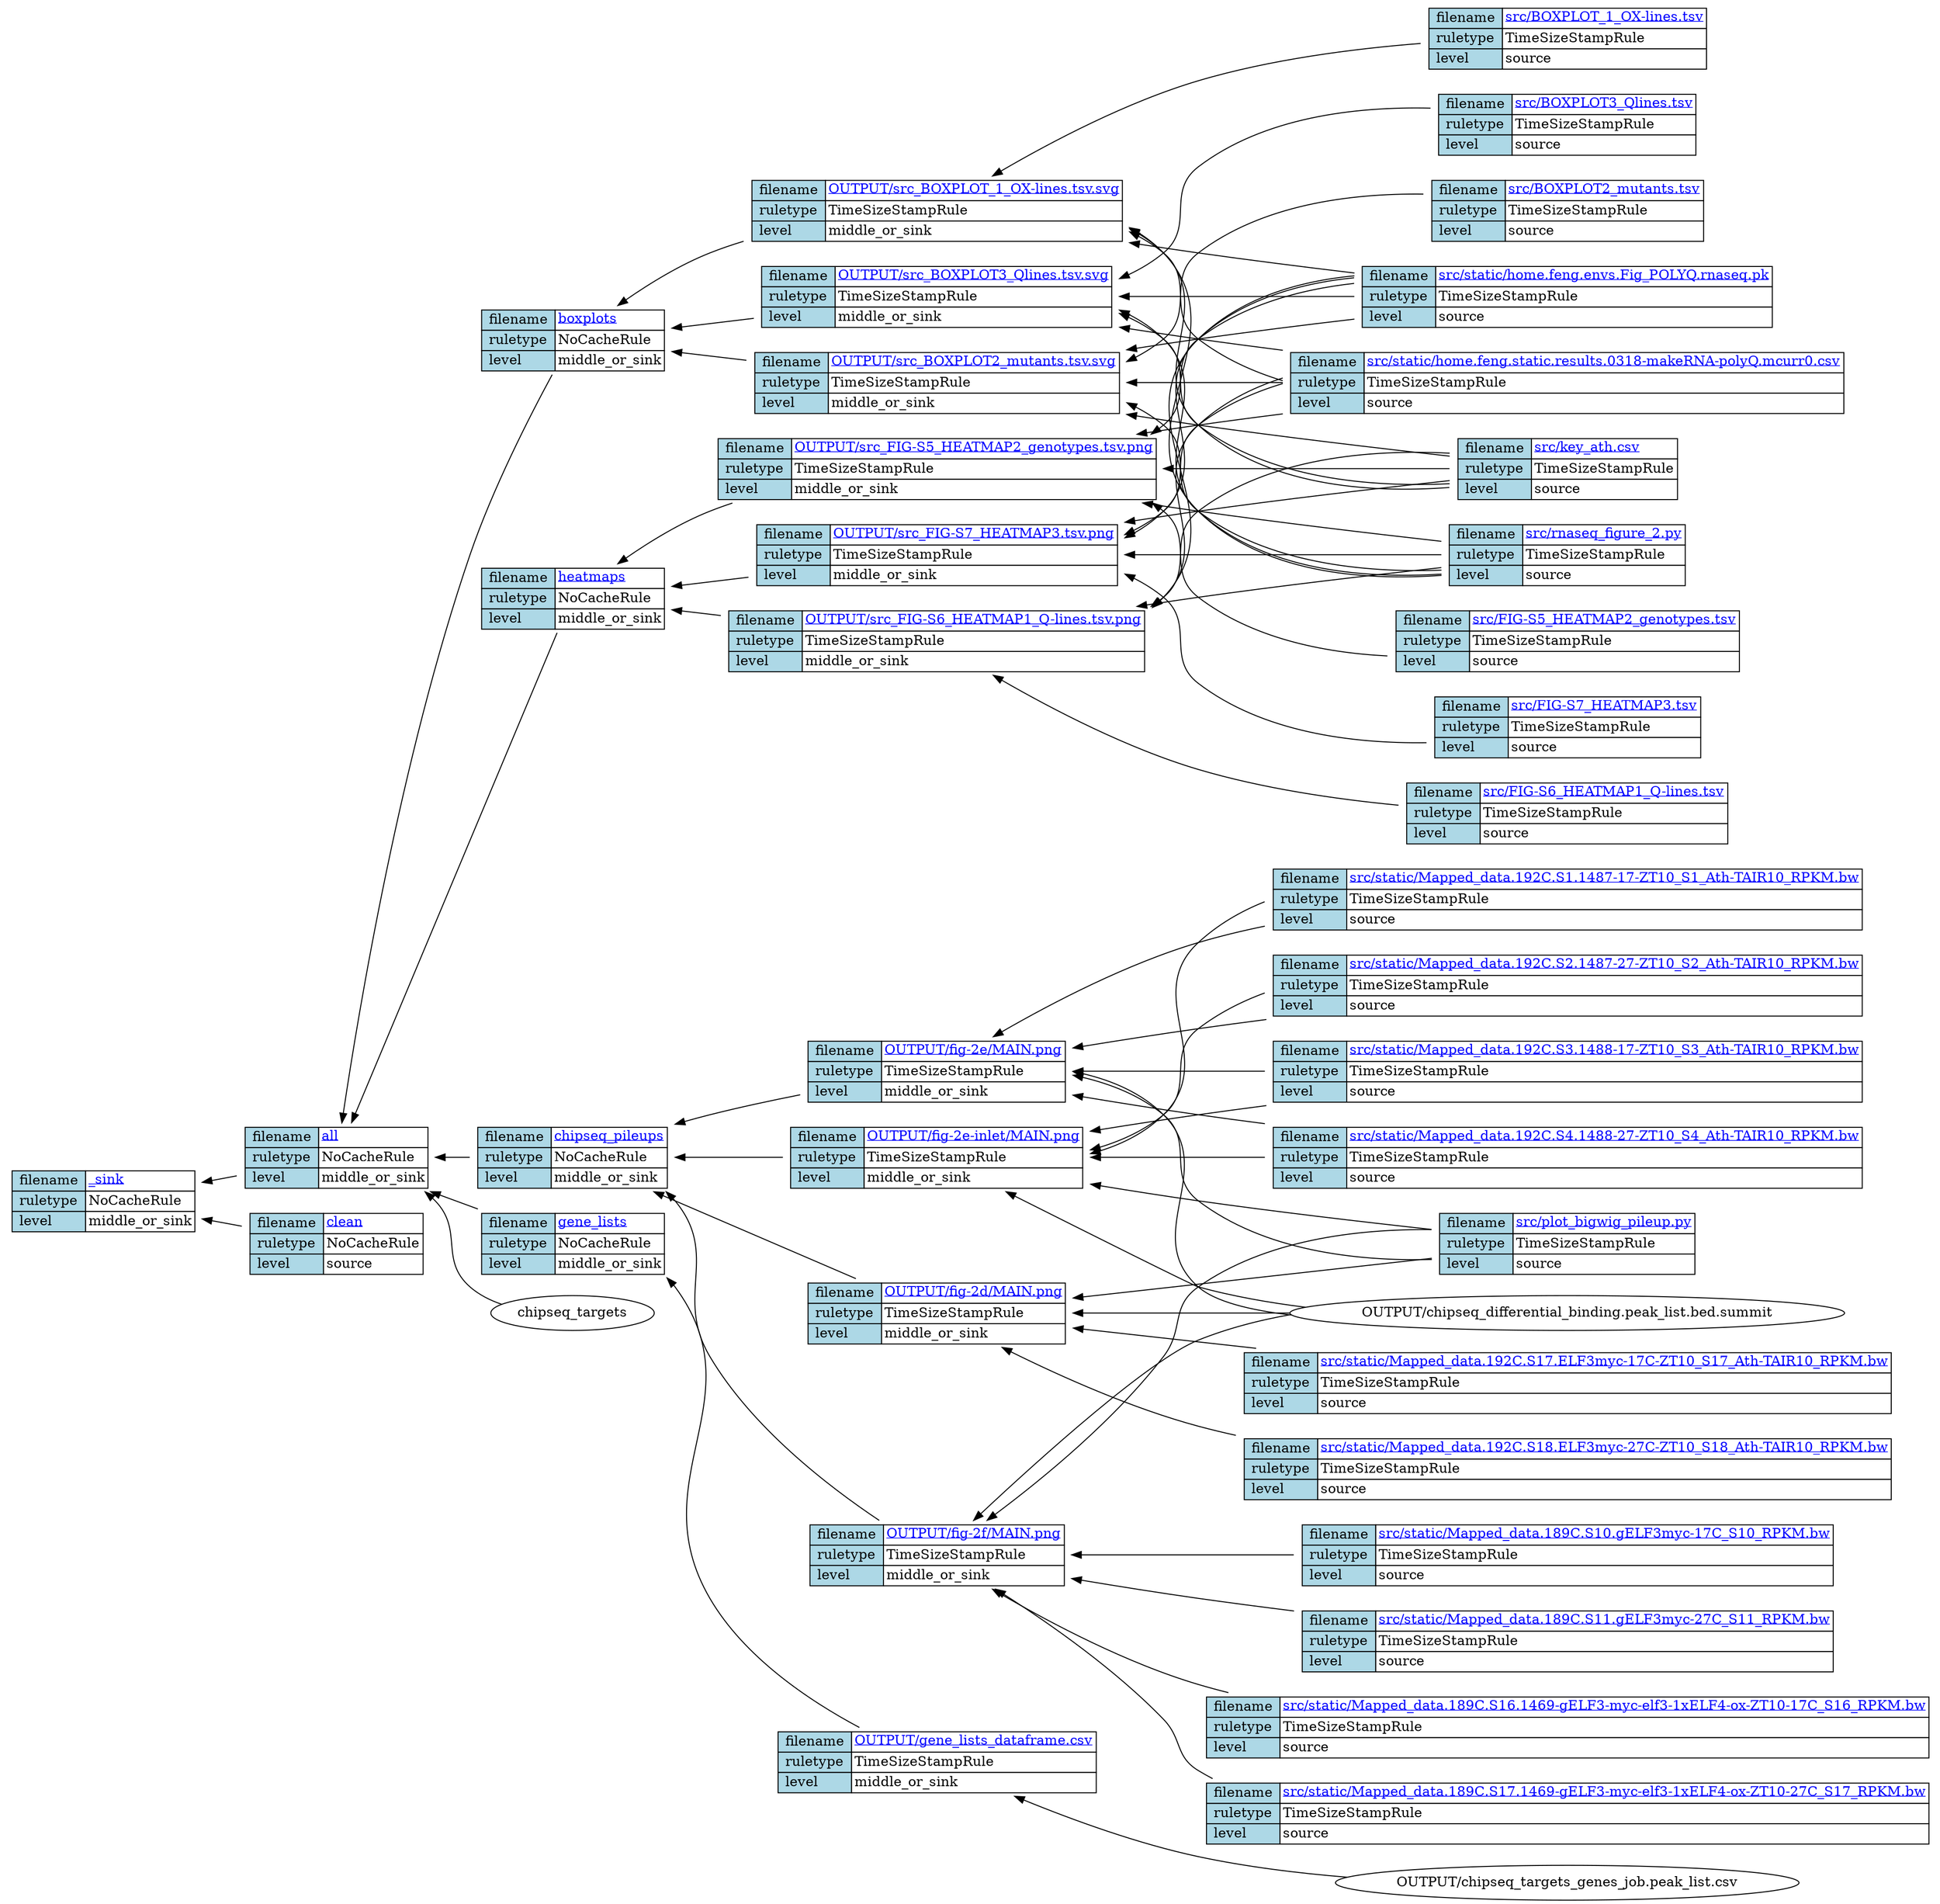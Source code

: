 strict digraph G {
	rankdir=RL
	"src/static/home.feng.envs.Fig_POLYQ.rnaseq.pk" [label=<       
        <TABLE BORDER="0" CELLBORDER="1" CELLSPACING="0">
         
          <TR>
            <TD ALIGN="LEFT" BGCOLOR="lightblue"> filename </TD>
            <TD ALIGN="LEFT" BGCOLOR="white" HREF="src/static/home.feng.envs.Fig_POLYQ.rnaseq.pk"><FONT COLOR="blue"><U>src/static/home.feng.envs.Fig_POLYQ.rnaseq.pk</U></FONT></TD> 
          </TR>


          <TR>
            <TD ALIGN="LEFT" BGCOLOR="lightblue"> ruletype </TD>
            <TD ALIGN="LEFT" BGCOLOR="white">TimeSizeStampRule</TD>
          </TR>


          <TR>
            <TD ALIGN="LEFT" BGCOLOR="lightblue"> level </TD>
            <TD ALIGN="LEFT" BGCOLOR="white">source</TD>
          </TR>


        </TABLE>
    > shape=plaintext]
	"src/static/home.feng.static.results.0318-makeRNA-polyQ.mcurr0.csv" [label=<       
        <TABLE BORDER="0" CELLBORDER="1" CELLSPACING="0">
         
          <TR>
            <TD ALIGN="LEFT" BGCOLOR="lightblue"> filename </TD>
            <TD ALIGN="LEFT" BGCOLOR="white" HREF="src/static/home.feng.static.results.0318-makeRNA-polyQ.mcurr0.csv"><FONT COLOR="blue"><U>src/static/home.feng.static.results.0318-makeRNA-polyQ.mcurr0.csv</U></FONT></TD> 
          </TR>


          <TR>
            <TD ALIGN="LEFT" BGCOLOR="lightblue"> ruletype </TD>
            <TD ALIGN="LEFT" BGCOLOR="white">TimeSizeStampRule</TD>
          </TR>


          <TR>
            <TD ALIGN="LEFT" BGCOLOR="lightblue"> level </TD>
            <TD ALIGN="LEFT" BGCOLOR="white">source</TD>
          </TR>


        </TABLE>
    > shape=plaintext]
	"src/key_ath.csv" [label=<       
        <TABLE BORDER="0" CELLBORDER="1" CELLSPACING="0">
         
          <TR>
            <TD ALIGN="LEFT" BGCOLOR="lightblue"> filename </TD>
            <TD ALIGN="LEFT" BGCOLOR="white" HREF="src/key_ath.csv"><FONT COLOR="blue"><U>src/key_ath.csv</U></FONT></TD> 
          </TR>


          <TR>
            <TD ALIGN="LEFT" BGCOLOR="lightblue"> ruletype </TD>
            <TD ALIGN="LEFT" BGCOLOR="white">TimeSizeStampRule</TD>
          </TR>


          <TR>
            <TD ALIGN="LEFT" BGCOLOR="lightblue"> level </TD>
            <TD ALIGN="LEFT" BGCOLOR="white">source</TD>
          </TR>


        </TABLE>
    > shape=plaintext]
	"src/rnaseq_figure_2.py" [label=<       
        <TABLE BORDER="0" CELLBORDER="1" CELLSPACING="0">
         
          <TR>
            <TD ALIGN="LEFT" BGCOLOR="lightblue"> filename </TD>
            <TD ALIGN="LEFT" BGCOLOR="white" HREF="src/rnaseq_figure_2.py"><FONT COLOR="blue"><U>src/rnaseq_figure_2.py</U></FONT></TD> 
          </TR>


          <TR>
            <TD ALIGN="LEFT" BGCOLOR="lightblue"> ruletype </TD>
            <TD ALIGN="LEFT" BGCOLOR="white">TimeSizeStampRule</TD>
          </TR>


          <TR>
            <TD ALIGN="LEFT" BGCOLOR="lightblue"> level </TD>
            <TD ALIGN="LEFT" BGCOLOR="white">source</TD>
          </TR>


        </TABLE>
    > shape=plaintext]
	"src/BOXPLOT_1_OX-lines.tsv" [label=<       
        <TABLE BORDER="0" CELLBORDER="1" CELLSPACING="0">
         
          <TR>
            <TD ALIGN="LEFT" BGCOLOR="lightblue"> filename </TD>
            <TD ALIGN="LEFT" BGCOLOR="white" HREF="src/BOXPLOT_1_OX-lines.tsv"><FONT COLOR="blue"><U>src/BOXPLOT_1_OX-lines.tsv</U></FONT></TD> 
          </TR>


          <TR>
            <TD ALIGN="LEFT" BGCOLOR="lightblue"> ruletype </TD>
            <TD ALIGN="LEFT" BGCOLOR="white">TimeSizeStampRule</TD>
          </TR>


          <TR>
            <TD ALIGN="LEFT" BGCOLOR="lightblue"> level </TD>
            <TD ALIGN="LEFT" BGCOLOR="white">source</TD>
          </TR>


        </TABLE>
    > shape=plaintext]
	"OUTPUT/src_BOXPLOT_1_OX-lines.tsv.svg" [label=<       
        <TABLE BORDER="0" CELLBORDER="1" CELLSPACING="0">
         
          <TR>
            <TD ALIGN="LEFT" BGCOLOR="lightblue"> filename </TD>
            <TD ALIGN="LEFT" BGCOLOR="white" HREF="OUTPUT/src_BOXPLOT_1_OX-lines.tsv.svg"><FONT COLOR="blue"><U>OUTPUT/src_BOXPLOT_1_OX-lines.tsv.svg</U></FONT></TD> 
          </TR>


          <TR>
            <TD ALIGN="LEFT" BGCOLOR="lightblue"> ruletype </TD>
            <TD ALIGN="LEFT" BGCOLOR="white">TimeSizeStampRule</TD>
          </TR>


          <TR>
            <TD ALIGN="LEFT" BGCOLOR="lightblue"> level </TD>
            <TD ALIGN="LEFT" BGCOLOR="white">middle_or_sink</TD>
          </TR>


        </TABLE>
    > shape=plaintext]
	"src/BOXPLOT_1_OX-lines.tsv" -> "OUTPUT/src_BOXPLOT_1_OX-lines.tsv.svg"
	"src/rnaseq_figure_2.py" -> "OUTPUT/src_BOXPLOT_1_OX-lines.tsv.svg"
	"src/static/home.feng.envs.Fig_POLYQ.rnaseq.pk" -> "OUTPUT/src_BOXPLOT_1_OX-lines.tsv.svg"
	"src/static/home.feng.static.results.0318-makeRNA-polyQ.mcurr0.csv" -> "OUTPUT/src_BOXPLOT_1_OX-lines.tsv.svg"
	"src/key_ath.csv" -> "OUTPUT/src_BOXPLOT_1_OX-lines.tsv.svg"
	"src/BOXPLOT2_mutants.tsv" [label=<       
        <TABLE BORDER="0" CELLBORDER="1" CELLSPACING="0">
         
          <TR>
            <TD ALIGN="LEFT" BGCOLOR="lightblue"> filename </TD>
            <TD ALIGN="LEFT" BGCOLOR="white" HREF="src/BOXPLOT2_mutants.tsv"><FONT COLOR="blue"><U>src/BOXPLOT2_mutants.tsv</U></FONT></TD> 
          </TR>


          <TR>
            <TD ALIGN="LEFT" BGCOLOR="lightblue"> ruletype </TD>
            <TD ALIGN="LEFT" BGCOLOR="white">TimeSizeStampRule</TD>
          </TR>


          <TR>
            <TD ALIGN="LEFT" BGCOLOR="lightblue"> level </TD>
            <TD ALIGN="LEFT" BGCOLOR="white">source</TD>
          </TR>


        </TABLE>
    > shape=plaintext]
	"OUTPUT/src_BOXPLOT2_mutants.tsv.svg" [label=<       
        <TABLE BORDER="0" CELLBORDER="1" CELLSPACING="0">
         
          <TR>
            <TD ALIGN="LEFT" BGCOLOR="lightblue"> filename </TD>
            <TD ALIGN="LEFT" BGCOLOR="white" HREF="OUTPUT/src_BOXPLOT2_mutants.tsv.svg"><FONT COLOR="blue"><U>OUTPUT/src_BOXPLOT2_mutants.tsv.svg</U></FONT></TD> 
          </TR>


          <TR>
            <TD ALIGN="LEFT" BGCOLOR="lightblue"> ruletype </TD>
            <TD ALIGN="LEFT" BGCOLOR="white">TimeSizeStampRule</TD>
          </TR>


          <TR>
            <TD ALIGN="LEFT" BGCOLOR="lightblue"> level </TD>
            <TD ALIGN="LEFT" BGCOLOR="white">middle_or_sink</TD>
          </TR>


        </TABLE>
    > shape=plaintext]
	"src/BOXPLOT2_mutants.tsv" -> "OUTPUT/src_BOXPLOT2_mutants.tsv.svg"
	"src/rnaseq_figure_2.py" -> "OUTPUT/src_BOXPLOT2_mutants.tsv.svg"
	"src/static/home.feng.envs.Fig_POLYQ.rnaseq.pk" -> "OUTPUT/src_BOXPLOT2_mutants.tsv.svg"
	"src/static/home.feng.static.results.0318-makeRNA-polyQ.mcurr0.csv" -> "OUTPUT/src_BOXPLOT2_mutants.tsv.svg"
	"src/key_ath.csv" -> "OUTPUT/src_BOXPLOT2_mutants.tsv.svg"
	"src/BOXPLOT3_Qlines.tsv" [label=<       
        <TABLE BORDER="0" CELLBORDER="1" CELLSPACING="0">
         
          <TR>
            <TD ALIGN="LEFT" BGCOLOR="lightblue"> filename </TD>
            <TD ALIGN="LEFT" BGCOLOR="white" HREF="src/BOXPLOT3_Qlines.tsv"><FONT COLOR="blue"><U>src/BOXPLOT3_Qlines.tsv</U></FONT></TD> 
          </TR>


          <TR>
            <TD ALIGN="LEFT" BGCOLOR="lightblue"> ruletype </TD>
            <TD ALIGN="LEFT" BGCOLOR="white">TimeSizeStampRule</TD>
          </TR>


          <TR>
            <TD ALIGN="LEFT" BGCOLOR="lightblue"> level </TD>
            <TD ALIGN="LEFT" BGCOLOR="white">source</TD>
          </TR>


        </TABLE>
    > shape=plaintext]
	"OUTPUT/src_BOXPLOT3_Qlines.tsv.svg" [label=<       
        <TABLE BORDER="0" CELLBORDER="1" CELLSPACING="0">
         
          <TR>
            <TD ALIGN="LEFT" BGCOLOR="lightblue"> filename </TD>
            <TD ALIGN="LEFT" BGCOLOR="white" HREF="OUTPUT/src_BOXPLOT3_Qlines.tsv.svg"><FONT COLOR="blue"><U>OUTPUT/src_BOXPLOT3_Qlines.tsv.svg</U></FONT></TD> 
          </TR>


          <TR>
            <TD ALIGN="LEFT" BGCOLOR="lightblue"> ruletype </TD>
            <TD ALIGN="LEFT" BGCOLOR="white">TimeSizeStampRule</TD>
          </TR>


          <TR>
            <TD ALIGN="LEFT" BGCOLOR="lightblue"> level </TD>
            <TD ALIGN="LEFT" BGCOLOR="white">middle_or_sink</TD>
          </TR>


        </TABLE>
    > shape=plaintext]
	"src/BOXPLOT3_Qlines.tsv" -> "OUTPUT/src_BOXPLOT3_Qlines.tsv.svg"
	"src/rnaseq_figure_2.py" -> "OUTPUT/src_BOXPLOT3_Qlines.tsv.svg"
	"src/static/home.feng.envs.Fig_POLYQ.rnaseq.pk" -> "OUTPUT/src_BOXPLOT3_Qlines.tsv.svg"
	"src/static/home.feng.static.results.0318-makeRNA-polyQ.mcurr0.csv" -> "OUTPUT/src_BOXPLOT3_Qlines.tsv.svg"
	"src/key_ath.csv" -> "OUTPUT/src_BOXPLOT3_Qlines.tsv.svg"
	boxplots [label=<       
        <TABLE BORDER="0" CELLBORDER="1" CELLSPACING="0">
         
          <TR>
            <TD ALIGN="LEFT" BGCOLOR="lightblue"> filename </TD>
            <TD ALIGN="LEFT" BGCOLOR="white" HREF="boxplots"><FONT COLOR="blue"><U>boxplots</U></FONT></TD> 
          </TR>


          <TR>
            <TD ALIGN="LEFT" BGCOLOR="lightblue"> ruletype </TD>
            <TD ALIGN="LEFT" BGCOLOR="white">NoCacheRule</TD>
          </TR>


          <TR>
            <TD ALIGN="LEFT" BGCOLOR="lightblue"> level </TD>
            <TD ALIGN="LEFT" BGCOLOR="white">middle_or_sink</TD>
          </TR>


        </TABLE>
    > shape=plaintext]
	"OUTPUT/src_BOXPLOT_1_OX-lines.tsv.svg" -> boxplots
	"OUTPUT/src_BOXPLOT2_mutants.tsv.svg" -> boxplots
	"OUTPUT/src_BOXPLOT3_Qlines.tsv.svg" -> boxplots
	"src/FIG-S6_HEATMAP1_Q-lines.tsv" [label=<       
        <TABLE BORDER="0" CELLBORDER="1" CELLSPACING="0">
         
          <TR>
            <TD ALIGN="LEFT" BGCOLOR="lightblue"> filename </TD>
            <TD ALIGN="LEFT" BGCOLOR="white" HREF="src/FIG-S6_HEATMAP1_Q-lines.tsv"><FONT COLOR="blue"><U>src/FIG-S6_HEATMAP1_Q-lines.tsv</U></FONT></TD> 
          </TR>


          <TR>
            <TD ALIGN="LEFT" BGCOLOR="lightblue"> ruletype </TD>
            <TD ALIGN="LEFT" BGCOLOR="white">TimeSizeStampRule</TD>
          </TR>


          <TR>
            <TD ALIGN="LEFT" BGCOLOR="lightblue"> level </TD>
            <TD ALIGN="LEFT" BGCOLOR="white">source</TD>
          </TR>


        </TABLE>
    > shape=plaintext]
	"OUTPUT/src_FIG-S6_HEATMAP1_Q-lines.tsv.png" [label=<       
        <TABLE BORDER="0" CELLBORDER="1" CELLSPACING="0">
         
          <TR>
            <TD ALIGN="LEFT" BGCOLOR="lightblue"> filename </TD>
            <TD ALIGN="LEFT" BGCOLOR="white" HREF="OUTPUT/src_FIG-S6_HEATMAP1_Q-lines.tsv.png"><FONT COLOR="blue"><U>OUTPUT/src_FIG-S6_HEATMAP1_Q-lines.tsv.png</U></FONT></TD> 
          </TR>


          <TR>
            <TD ALIGN="LEFT" BGCOLOR="lightblue"> ruletype </TD>
            <TD ALIGN="LEFT" BGCOLOR="white">TimeSizeStampRule</TD>
          </TR>


          <TR>
            <TD ALIGN="LEFT" BGCOLOR="lightblue"> level </TD>
            <TD ALIGN="LEFT" BGCOLOR="white">middle_or_sink</TD>
          </TR>


        </TABLE>
    > shape=plaintext]
	"src/FIG-S6_HEATMAP1_Q-lines.tsv" -> "OUTPUT/src_FIG-S6_HEATMAP1_Q-lines.tsv.png"
	"src/rnaseq_figure_2.py" -> "OUTPUT/src_FIG-S6_HEATMAP1_Q-lines.tsv.png"
	"src/static/home.feng.envs.Fig_POLYQ.rnaseq.pk" -> "OUTPUT/src_FIG-S6_HEATMAP1_Q-lines.tsv.png"
	"src/static/home.feng.static.results.0318-makeRNA-polyQ.mcurr0.csv" -> "OUTPUT/src_FIG-S6_HEATMAP1_Q-lines.tsv.png"
	"src/key_ath.csv" -> "OUTPUT/src_FIG-S6_HEATMAP1_Q-lines.tsv.png"
	"src/FIG-S5_HEATMAP2_genotypes.tsv" [label=<       
        <TABLE BORDER="0" CELLBORDER="1" CELLSPACING="0">
         
          <TR>
            <TD ALIGN="LEFT" BGCOLOR="lightblue"> filename </TD>
            <TD ALIGN="LEFT" BGCOLOR="white" HREF="src/FIG-S5_HEATMAP2_genotypes.tsv"><FONT COLOR="blue"><U>src/FIG-S5_HEATMAP2_genotypes.tsv</U></FONT></TD> 
          </TR>


          <TR>
            <TD ALIGN="LEFT" BGCOLOR="lightblue"> ruletype </TD>
            <TD ALIGN="LEFT" BGCOLOR="white">TimeSizeStampRule</TD>
          </TR>


          <TR>
            <TD ALIGN="LEFT" BGCOLOR="lightblue"> level </TD>
            <TD ALIGN="LEFT" BGCOLOR="white">source</TD>
          </TR>


        </TABLE>
    > shape=plaintext]
	"OUTPUT/src_FIG-S5_HEATMAP2_genotypes.tsv.png" [label=<       
        <TABLE BORDER="0" CELLBORDER="1" CELLSPACING="0">
         
          <TR>
            <TD ALIGN="LEFT" BGCOLOR="lightblue"> filename </TD>
            <TD ALIGN="LEFT" BGCOLOR="white" HREF="OUTPUT/src_FIG-S5_HEATMAP2_genotypes.tsv.png"><FONT COLOR="blue"><U>OUTPUT/src_FIG-S5_HEATMAP2_genotypes.tsv.png</U></FONT></TD> 
          </TR>


          <TR>
            <TD ALIGN="LEFT" BGCOLOR="lightblue"> ruletype </TD>
            <TD ALIGN="LEFT" BGCOLOR="white">TimeSizeStampRule</TD>
          </TR>


          <TR>
            <TD ALIGN="LEFT" BGCOLOR="lightblue"> level </TD>
            <TD ALIGN="LEFT" BGCOLOR="white">middle_or_sink</TD>
          </TR>


        </TABLE>
    > shape=plaintext]
	"src/FIG-S5_HEATMAP2_genotypes.tsv" -> "OUTPUT/src_FIG-S5_HEATMAP2_genotypes.tsv.png"
	"src/rnaseq_figure_2.py" -> "OUTPUT/src_FIG-S5_HEATMAP2_genotypes.tsv.png"
	"src/static/home.feng.envs.Fig_POLYQ.rnaseq.pk" -> "OUTPUT/src_FIG-S5_HEATMAP2_genotypes.tsv.png"
	"src/static/home.feng.static.results.0318-makeRNA-polyQ.mcurr0.csv" -> "OUTPUT/src_FIG-S5_HEATMAP2_genotypes.tsv.png"
	"src/key_ath.csv" -> "OUTPUT/src_FIG-S5_HEATMAP2_genotypes.tsv.png"
	"src/FIG-S7_HEATMAP3.tsv" [label=<       
        <TABLE BORDER="0" CELLBORDER="1" CELLSPACING="0">
         
          <TR>
            <TD ALIGN="LEFT" BGCOLOR="lightblue"> filename </TD>
            <TD ALIGN="LEFT" BGCOLOR="white" HREF="src/FIG-S7_HEATMAP3.tsv"><FONT COLOR="blue"><U>src/FIG-S7_HEATMAP3.tsv</U></FONT></TD> 
          </TR>


          <TR>
            <TD ALIGN="LEFT" BGCOLOR="lightblue"> ruletype </TD>
            <TD ALIGN="LEFT" BGCOLOR="white">TimeSizeStampRule</TD>
          </TR>


          <TR>
            <TD ALIGN="LEFT" BGCOLOR="lightblue"> level </TD>
            <TD ALIGN="LEFT" BGCOLOR="white">source</TD>
          </TR>


        </TABLE>
    > shape=plaintext]
	"OUTPUT/src_FIG-S7_HEATMAP3.tsv.png" [label=<       
        <TABLE BORDER="0" CELLBORDER="1" CELLSPACING="0">
         
          <TR>
            <TD ALIGN="LEFT" BGCOLOR="lightblue"> filename </TD>
            <TD ALIGN="LEFT" BGCOLOR="white" HREF="OUTPUT/src_FIG-S7_HEATMAP3.tsv.png"><FONT COLOR="blue"><U>OUTPUT/src_FIG-S7_HEATMAP3.tsv.png</U></FONT></TD> 
          </TR>


          <TR>
            <TD ALIGN="LEFT" BGCOLOR="lightblue"> ruletype </TD>
            <TD ALIGN="LEFT" BGCOLOR="white">TimeSizeStampRule</TD>
          </TR>


          <TR>
            <TD ALIGN="LEFT" BGCOLOR="lightblue"> level </TD>
            <TD ALIGN="LEFT" BGCOLOR="white">middle_or_sink</TD>
          </TR>


        </TABLE>
    > shape=plaintext]
	"src/FIG-S7_HEATMAP3.tsv" -> "OUTPUT/src_FIG-S7_HEATMAP3.tsv.png"
	"src/rnaseq_figure_2.py" -> "OUTPUT/src_FIG-S7_HEATMAP3.tsv.png"
	"src/static/home.feng.envs.Fig_POLYQ.rnaseq.pk" -> "OUTPUT/src_FIG-S7_HEATMAP3.tsv.png"
	"src/static/home.feng.static.results.0318-makeRNA-polyQ.mcurr0.csv" -> "OUTPUT/src_FIG-S7_HEATMAP3.tsv.png"
	"src/key_ath.csv" -> "OUTPUT/src_FIG-S7_HEATMAP3.tsv.png"
	heatmaps [label=<       
        <TABLE BORDER="0" CELLBORDER="1" CELLSPACING="0">
         
          <TR>
            <TD ALIGN="LEFT" BGCOLOR="lightblue"> filename </TD>
            <TD ALIGN="LEFT" BGCOLOR="white" HREF="heatmaps"><FONT COLOR="blue"><U>heatmaps</U></FONT></TD> 
          </TR>


          <TR>
            <TD ALIGN="LEFT" BGCOLOR="lightblue"> ruletype </TD>
            <TD ALIGN="LEFT" BGCOLOR="white">NoCacheRule</TD>
          </TR>


          <TR>
            <TD ALIGN="LEFT" BGCOLOR="lightblue"> level </TD>
            <TD ALIGN="LEFT" BGCOLOR="white">middle_or_sink</TD>
          </TR>


        </TABLE>
    > shape=plaintext]
	"OUTPUT/src_FIG-S6_HEATMAP1_Q-lines.tsv.png" -> heatmaps
	"OUTPUT/src_FIG-S5_HEATMAP2_genotypes.tsv.png" -> heatmaps
	"OUTPUT/src_FIG-S7_HEATMAP3.tsv.png" -> heatmaps
	"src/plot_bigwig_pileup.py" [label=<       
        <TABLE BORDER="0" CELLBORDER="1" CELLSPACING="0">
         
          <TR>
            <TD ALIGN="LEFT" BGCOLOR="lightblue"> filename </TD>
            <TD ALIGN="LEFT" BGCOLOR="white" HREF="src/plot_bigwig_pileup.py"><FONT COLOR="blue"><U>src/plot_bigwig_pileup.py</U></FONT></TD> 
          </TR>


          <TR>
            <TD ALIGN="LEFT" BGCOLOR="lightblue"> ruletype </TD>
            <TD ALIGN="LEFT" BGCOLOR="white">TimeSizeStampRule</TD>
          </TR>


          <TR>
            <TD ALIGN="LEFT" BGCOLOR="lightblue"> level </TD>
            <TD ALIGN="LEFT" BGCOLOR="white">source</TD>
          </TR>


        </TABLE>
    > shape=plaintext]
	"src/static/Mapped_data.192C.S17.ELF3myc-17C-ZT10_S17_Ath-TAIR10_RPKM.bw" [label=<       
        <TABLE BORDER="0" CELLBORDER="1" CELLSPACING="0">
         
          <TR>
            <TD ALIGN="LEFT" BGCOLOR="lightblue"> filename </TD>
            <TD ALIGN="LEFT" BGCOLOR="white" HREF="src/static/Mapped_data.192C.S17.ELF3myc-17C-ZT10_S17_Ath-TAIR10_RPKM.bw"><FONT COLOR="blue"><U>src/static/Mapped_data.192C.S17.ELF3myc-17C-ZT10_S17_Ath-TAIR10_RPKM.bw</U></FONT></TD> 
          </TR>


          <TR>
            <TD ALIGN="LEFT" BGCOLOR="lightblue"> ruletype </TD>
            <TD ALIGN="LEFT" BGCOLOR="white">TimeSizeStampRule</TD>
          </TR>


          <TR>
            <TD ALIGN="LEFT" BGCOLOR="lightblue"> level </TD>
            <TD ALIGN="LEFT" BGCOLOR="white">source</TD>
          </TR>


        </TABLE>
    > shape=plaintext]
	"src/static/Mapped_data.192C.S18.ELF3myc-27C-ZT10_S18_Ath-TAIR10_RPKM.bw" [label=<       
        <TABLE BORDER="0" CELLBORDER="1" CELLSPACING="0">
         
          <TR>
            <TD ALIGN="LEFT" BGCOLOR="lightblue"> filename </TD>
            <TD ALIGN="LEFT" BGCOLOR="white" HREF="src/static/Mapped_data.192C.S18.ELF3myc-27C-ZT10_S18_Ath-TAIR10_RPKM.bw"><FONT COLOR="blue"><U>src/static/Mapped_data.192C.S18.ELF3myc-27C-ZT10_S18_Ath-TAIR10_RPKM.bw</U></FONT></TD> 
          </TR>


          <TR>
            <TD ALIGN="LEFT" BGCOLOR="lightblue"> ruletype </TD>
            <TD ALIGN="LEFT" BGCOLOR="white">TimeSizeStampRule</TD>
          </TR>


          <TR>
            <TD ALIGN="LEFT" BGCOLOR="lightblue"> level </TD>
            <TD ALIGN="LEFT" BGCOLOR="white">source</TD>
          </TR>


        </TABLE>
    > shape=plaintext]
	"OUTPUT/fig-2d/MAIN.png" [label=<       
        <TABLE BORDER="0" CELLBORDER="1" CELLSPACING="0">
         
          <TR>
            <TD ALIGN="LEFT" BGCOLOR="lightblue"> filename </TD>
            <TD ALIGN="LEFT" BGCOLOR="white" HREF="OUTPUT/fig-2d/MAIN.png"><FONT COLOR="blue"><U>OUTPUT/fig-2d/MAIN.png</U></FONT></TD> 
          </TR>


          <TR>
            <TD ALIGN="LEFT" BGCOLOR="lightblue"> ruletype </TD>
            <TD ALIGN="LEFT" BGCOLOR="white">TimeSizeStampRule</TD>
          </TR>


          <TR>
            <TD ALIGN="LEFT" BGCOLOR="lightblue"> level </TD>
            <TD ALIGN="LEFT" BGCOLOR="white">middle_or_sink</TD>
          </TR>


        </TABLE>
    > shape=plaintext]
	"src/plot_bigwig_pileup.py" -> "OUTPUT/fig-2d/MAIN.png"
	"OUTPUT/chipseq_differential_binding.peak_list.bed.summit" -> "OUTPUT/fig-2d/MAIN.png"
	"src/static/Mapped_data.192C.S17.ELF3myc-17C-ZT10_S17_Ath-TAIR10_RPKM.bw" -> "OUTPUT/fig-2d/MAIN.png"
	"src/static/Mapped_data.192C.S18.ELF3myc-27C-ZT10_S18_Ath-TAIR10_RPKM.bw" -> "OUTPUT/fig-2d/MAIN.png"
	"src/static/Mapped_data.192C.S1.1487-17-ZT10_S1_Ath-TAIR10_RPKM.bw" [label=<       
        <TABLE BORDER="0" CELLBORDER="1" CELLSPACING="0">
         
          <TR>
            <TD ALIGN="LEFT" BGCOLOR="lightblue"> filename </TD>
            <TD ALIGN="LEFT" BGCOLOR="white" HREF="src/static/Mapped_data.192C.S1.1487-17-ZT10_S1_Ath-TAIR10_RPKM.bw"><FONT COLOR="blue"><U>src/static/Mapped_data.192C.S1.1487-17-ZT10_S1_Ath-TAIR10_RPKM.bw</U></FONT></TD> 
          </TR>


          <TR>
            <TD ALIGN="LEFT" BGCOLOR="lightblue"> ruletype </TD>
            <TD ALIGN="LEFT" BGCOLOR="white">TimeSizeStampRule</TD>
          </TR>


          <TR>
            <TD ALIGN="LEFT" BGCOLOR="lightblue"> level </TD>
            <TD ALIGN="LEFT" BGCOLOR="white">source</TD>
          </TR>


        </TABLE>
    > shape=plaintext]
	"src/static/Mapped_data.192C.S2.1487-27-ZT10_S2_Ath-TAIR10_RPKM.bw" [label=<       
        <TABLE BORDER="0" CELLBORDER="1" CELLSPACING="0">
         
          <TR>
            <TD ALIGN="LEFT" BGCOLOR="lightblue"> filename </TD>
            <TD ALIGN="LEFT" BGCOLOR="white" HREF="src/static/Mapped_data.192C.S2.1487-27-ZT10_S2_Ath-TAIR10_RPKM.bw"><FONT COLOR="blue"><U>src/static/Mapped_data.192C.S2.1487-27-ZT10_S2_Ath-TAIR10_RPKM.bw</U></FONT></TD> 
          </TR>


          <TR>
            <TD ALIGN="LEFT" BGCOLOR="lightblue"> ruletype </TD>
            <TD ALIGN="LEFT" BGCOLOR="white">TimeSizeStampRule</TD>
          </TR>


          <TR>
            <TD ALIGN="LEFT" BGCOLOR="lightblue"> level </TD>
            <TD ALIGN="LEFT" BGCOLOR="white">source</TD>
          </TR>


        </TABLE>
    > shape=plaintext]
	"src/static/Mapped_data.192C.S3.1488-17-ZT10_S3_Ath-TAIR10_RPKM.bw" [label=<       
        <TABLE BORDER="0" CELLBORDER="1" CELLSPACING="0">
         
          <TR>
            <TD ALIGN="LEFT" BGCOLOR="lightblue"> filename </TD>
            <TD ALIGN="LEFT" BGCOLOR="white" HREF="src/static/Mapped_data.192C.S3.1488-17-ZT10_S3_Ath-TAIR10_RPKM.bw"><FONT COLOR="blue"><U>src/static/Mapped_data.192C.S3.1488-17-ZT10_S3_Ath-TAIR10_RPKM.bw</U></FONT></TD> 
          </TR>


          <TR>
            <TD ALIGN="LEFT" BGCOLOR="lightblue"> ruletype </TD>
            <TD ALIGN="LEFT" BGCOLOR="white">TimeSizeStampRule</TD>
          </TR>


          <TR>
            <TD ALIGN="LEFT" BGCOLOR="lightblue"> level </TD>
            <TD ALIGN="LEFT" BGCOLOR="white">source</TD>
          </TR>


        </TABLE>
    > shape=plaintext]
	"src/static/Mapped_data.192C.S4.1488-27-ZT10_S4_Ath-TAIR10_RPKM.bw" [label=<       
        <TABLE BORDER="0" CELLBORDER="1" CELLSPACING="0">
         
          <TR>
            <TD ALIGN="LEFT" BGCOLOR="lightblue"> filename </TD>
            <TD ALIGN="LEFT" BGCOLOR="white" HREF="src/static/Mapped_data.192C.S4.1488-27-ZT10_S4_Ath-TAIR10_RPKM.bw"><FONT COLOR="blue"><U>src/static/Mapped_data.192C.S4.1488-27-ZT10_S4_Ath-TAIR10_RPKM.bw</U></FONT></TD> 
          </TR>


          <TR>
            <TD ALIGN="LEFT" BGCOLOR="lightblue"> ruletype </TD>
            <TD ALIGN="LEFT" BGCOLOR="white">TimeSizeStampRule</TD>
          </TR>


          <TR>
            <TD ALIGN="LEFT" BGCOLOR="lightblue"> level </TD>
            <TD ALIGN="LEFT" BGCOLOR="white">source</TD>
          </TR>


        </TABLE>
    > shape=plaintext]
	"OUTPUT/fig-2e/MAIN.png" [label=<       
        <TABLE BORDER="0" CELLBORDER="1" CELLSPACING="0">
         
          <TR>
            <TD ALIGN="LEFT" BGCOLOR="lightblue"> filename </TD>
            <TD ALIGN="LEFT" BGCOLOR="white" HREF="OUTPUT/fig-2e/MAIN.png"><FONT COLOR="blue"><U>OUTPUT/fig-2e/MAIN.png</U></FONT></TD> 
          </TR>


          <TR>
            <TD ALIGN="LEFT" BGCOLOR="lightblue"> ruletype </TD>
            <TD ALIGN="LEFT" BGCOLOR="white">TimeSizeStampRule</TD>
          </TR>


          <TR>
            <TD ALIGN="LEFT" BGCOLOR="lightblue"> level </TD>
            <TD ALIGN="LEFT" BGCOLOR="white">middle_or_sink</TD>
          </TR>


        </TABLE>
    > shape=plaintext]
	"src/plot_bigwig_pileup.py" -> "OUTPUT/fig-2e/MAIN.png"
	"OUTPUT/chipseq_differential_binding.peak_list.bed.summit" -> "OUTPUT/fig-2e/MAIN.png"
	"src/static/Mapped_data.192C.S1.1487-17-ZT10_S1_Ath-TAIR10_RPKM.bw" -> "OUTPUT/fig-2e/MAIN.png"
	"src/static/Mapped_data.192C.S2.1487-27-ZT10_S2_Ath-TAIR10_RPKM.bw" -> "OUTPUT/fig-2e/MAIN.png"
	"src/static/Mapped_data.192C.S3.1488-17-ZT10_S3_Ath-TAIR10_RPKM.bw" -> "OUTPUT/fig-2e/MAIN.png"
	"src/static/Mapped_data.192C.S4.1488-27-ZT10_S4_Ath-TAIR10_RPKM.bw" -> "OUTPUT/fig-2e/MAIN.png"
	"OUTPUT/fig-2e-inlet/MAIN.png" [label=<       
        <TABLE BORDER="0" CELLBORDER="1" CELLSPACING="0">
         
          <TR>
            <TD ALIGN="LEFT" BGCOLOR="lightblue"> filename </TD>
            <TD ALIGN="LEFT" BGCOLOR="white" HREF="OUTPUT/fig-2e-inlet/MAIN.png"><FONT COLOR="blue"><U>OUTPUT/fig-2e-inlet/MAIN.png</U></FONT></TD> 
          </TR>


          <TR>
            <TD ALIGN="LEFT" BGCOLOR="lightblue"> ruletype </TD>
            <TD ALIGN="LEFT" BGCOLOR="white">TimeSizeStampRule</TD>
          </TR>


          <TR>
            <TD ALIGN="LEFT" BGCOLOR="lightblue"> level </TD>
            <TD ALIGN="LEFT" BGCOLOR="white">middle_or_sink</TD>
          </TR>


        </TABLE>
    > shape=plaintext]
	"src/plot_bigwig_pileup.py" -> "OUTPUT/fig-2e-inlet/MAIN.png"
	"OUTPUT/chipseq_differential_binding.peak_list.bed.summit" -> "OUTPUT/fig-2e-inlet/MAIN.png"
	"src/static/Mapped_data.192C.S1.1487-17-ZT10_S1_Ath-TAIR10_RPKM.bw" -> "OUTPUT/fig-2e-inlet/MAIN.png"
	"src/static/Mapped_data.192C.S2.1487-27-ZT10_S2_Ath-TAIR10_RPKM.bw" -> "OUTPUT/fig-2e-inlet/MAIN.png"
	"src/static/Mapped_data.192C.S3.1488-17-ZT10_S3_Ath-TAIR10_RPKM.bw" -> "OUTPUT/fig-2e-inlet/MAIN.png"
	"src/static/Mapped_data.192C.S4.1488-27-ZT10_S4_Ath-TAIR10_RPKM.bw" -> "OUTPUT/fig-2e-inlet/MAIN.png"
	"src/static/Mapped_data.189C.S10.gELF3myc-17C_S10_RPKM.bw" [label=<       
        <TABLE BORDER="0" CELLBORDER="1" CELLSPACING="0">
         
          <TR>
            <TD ALIGN="LEFT" BGCOLOR="lightblue"> filename </TD>
            <TD ALIGN="LEFT" BGCOLOR="white" HREF="src/static/Mapped_data.189C.S10.gELF3myc-17C_S10_RPKM.bw"><FONT COLOR="blue"><U>src/static/Mapped_data.189C.S10.gELF3myc-17C_S10_RPKM.bw</U></FONT></TD> 
          </TR>


          <TR>
            <TD ALIGN="LEFT" BGCOLOR="lightblue"> ruletype </TD>
            <TD ALIGN="LEFT" BGCOLOR="white">TimeSizeStampRule</TD>
          </TR>


          <TR>
            <TD ALIGN="LEFT" BGCOLOR="lightblue"> level </TD>
            <TD ALIGN="LEFT" BGCOLOR="white">source</TD>
          </TR>


        </TABLE>
    > shape=plaintext]
	"src/static/Mapped_data.189C.S11.gELF3myc-27C_S11_RPKM.bw" [label=<       
        <TABLE BORDER="0" CELLBORDER="1" CELLSPACING="0">
         
          <TR>
            <TD ALIGN="LEFT" BGCOLOR="lightblue"> filename </TD>
            <TD ALIGN="LEFT" BGCOLOR="white" HREF="src/static/Mapped_data.189C.S11.gELF3myc-27C_S11_RPKM.bw"><FONT COLOR="blue"><U>src/static/Mapped_data.189C.S11.gELF3myc-27C_S11_RPKM.bw</U></FONT></TD> 
          </TR>


          <TR>
            <TD ALIGN="LEFT" BGCOLOR="lightblue"> ruletype </TD>
            <TD ALIGN="LEFT" BGCOLOR="white">TimeSizeStampRule</TD>
          </TR>


          <TR>
            <TD ALIGN="LEFT" BGCOLOR="lightblue"> level </TD>
            <TD ALIGN="LEFT" BGCOLOR="white">source</TD>
          </TR>


        </TABLE>
    > shape=plaintext]
	"src/static/Mapped_data.189C.S16.1469-gELF3-myc-elf3-1xELF4-ox-ZT10-17C_S16_RPKM.bw" [label=<       
        <TABLE BORDER="0" CELLBORDER="1" CELLSPACING="0">
         
          <TR>
            <TD ALIGN="LEFT" BGCOLOR="lightblue"> filename </TD>
            <TD ALIGN="LEFT" BGCOLOR="white" HREF="src/static/Mapped_data.189C.S16.1469-gELF3-myc-elf3-1xELF4-ox-ZT10-17C_S16_RPKM.bw"><FONT COLOR="blue"><U>src/static/Mapped_data.189C.S16.1469-gELF3-myc-elf3-1xELF4-ox-ZT10-17C_S16_RPKM.bw</U></FONT></TD> 
          </TR>


          <TR>
            <TD ALIGN="LEFT" BGCOLOR="lightblue"> ruletype </TD>
            <TD ALIGN="LEFT" BGCOLOR="white">TimeSizeStampRule</TD>
          </TR>


          <TR>
            <TD ALIGN="LEFT" BGCOLOR="lightblue"> level </TD>
            <TD ALIGN="LEFT" BGCOLOR="white">source</TD>
          </TR>


        </TABLE>
    > shape=plaintext]
	"src/static/Mapped_data.189C.S17.1469-gELF3-myc-elf3-1xELF4-ox-ZT10-27C_S17_RPKM.bw" [label=<       
        <TABLE BORDER="0" CELLBORDER="1" CELLSPACING="0">
         
          <TR>
            <TD ALIGN="LEFT" BGCOLOR="lightblue"> filename </TD>
            <TD ALIGN="LEFT" BGCOLOR="white" HREF="src/static/Mapped_data.189C.S17.1469-gELF3-myc-elf3-1xELF4-ox-ZT10-27C_S17_RPKM.bw"><FONT COLOR="blue"><U>src/static/Mapped_data.189C.S17.1469-gELF3-myc-elf3-1xELF4-ox-ZT10-27C_S17_RPKM.bw</U></FONT></TD> 
          </TR>


          <TR>
            <TD ALIGN="LEFT" BGCOLOR="lightblue"> ruletype </TD>
            <TD ALIGN="LEFT" BGCOLOR="white">TimeSizeStampRule</TD>
          </TR>


          <TR>
            <TD ALIGN="LEFT" BGCOLOR="lightblue"> level </TD>
            <TD ALIGN="LEFT" BGCOLOR="white">source</TD>
          </TR>


        </TABLE>
    > shape=plaintext]
	"OUTPUT/fig-2f/MAIN.png" [label=<       
        <TABLE BORDER="0" CELLBORDER="1" CELLSPACING="0">
         
          <TR>
            <TD ALIGN="LEFT" BGCOLOR="lightblue"> filename </TD>
            <TD ALIGN="LEFT" BGCOLOR="white" HREF="OUTPUT/fig-2f/MAIN.png"><FONT COLOR="blue"><U>OUTPUT/fig-2f/MAIN.png</U></FONT></TD> 
          </TR>


          <TR>
            <TD ALIGN="LEFT" BGCOLOR="lightblue"> ruletype </TD>
            <TD ALIGN="LEFT" BGCOLOR="white">TimeSizeStampRule</TD>
          </TR>


          <TR>
            <TD ALIGN="LEFT" BGCOLOR="lightblue"> level </TD>
            <TD ALIGN="LEFT" BGCOLOR="white">middle_or_sink</TD>
          </TR>


        </TABLE>
    > shape=plaintext]
	"src/plot_bigwig_pileup.py" -> "OUTPUT/fig-2f/MAIN.png"
	"OUTPUT/chipseq_differential_binding.peak_list.bed.summit" -> "OUTPUT/fig-2f/MAIN.png"
	"src/static/Mapped_data.189C.S10.gELF3myc-17C_S10_RPKM.bw" -> "OUTPUT/fig-2f/MAIN.png"
	"src/static/Mapped_data.189C.S11.gELF3myc-27C_S11_RPKM.bw" -> "OUTPUT/fig-2f/MAIN.png"
	"src/static/Mapped_data.189C.S16.1469-gELF3-myc-elf3-1xELF4-ox-ZT10-17C_S16_RPKM.bw" -> "OUTPUT/fig-2f/MAIN.png"
	"src/static/Mapped_data.189C.S17.1469-gELF3-myc-elf3-1xELF4-ox-ZT10-27C_S17_RPKM.bw" -> "OUTPUT/fig-2f/MAIN.png"
	chipseq_pileups [label=<       
        <TABLE BORDER="0" CELLBORDER="1" CELLSPACING="0">
         
          <TR>
            <TD ALIGN="LEFT" BGCOLOR="lightblue"> filename </TD>
            <TD ALIGN="LEFT" BGCOLOR="white" HREF="chipseq_pileups"><FONT COLOR="blue"><U>chipseq_pileups</U></FONT></TD> 
          </TR>


          <TR>
            <TD ALIGN="LEFT" BGCOLOR="lightblue"> ruletype </TD>
            <TD ALIGN="LEFT" BGCOLOR="white">NoCacheRule</TD>
          </TR>


          <TR>
            <TD ALIGN="LEFT" BGCOLOR="lightblue"> level </TD>
            <TD ALIGN="LEFT" BGCOLOR="white">middle_or_sink</TD>
          </TR>


        </TABLE>
    > shape=plaintext]
	"OUTPUT/fig-2d/MAIN.png" -> chipseq_pileups
	"OUTPUT/fig-2e/MAIN.png" -> chipseq_pileups
	"OUTPUT/fig-2e-inlet/MAIN.png" -> chipseq_pileups
	"OUTPUT/fig-2f/MAIN.png" -> chipseq_pileups
	"OUTPUT/gene_lists_dataframe.csv" [label=<       
        <TABLE BORDER="0" CELLBORDER="1" CELLSPACING="0">
         
          <TR>
            <TD ALIGN="LEFT" BGCOLOR="lightblue"> filename </TD>
            <TD ALIGN="LEFT" BGCOLOR="white" HREF="OUTPUT/gene_lists_dataframe.csv"><FONT COLOR="blue"><U>OUTPUT/gene_lists_dataframe.csv</U></FONT></TD> 
          </TR>


          <TR>
            <TD ALIGN="LEFT" BGCOLOR="lightblue"> ruletype </TD>
            <TD ALIGN="LEFT" BGCOLOR="white">TimeSizeStampRule</TD>
          </TR>


          <TR>
            <TD ALIGN="LEFT" BGCOLOR="lightblue"> level </TD>
            <TD ALIGN="LEFT" BGCOLOR="white">middle_or_sink</TD>
          </TR>


        </TABLE>
    > shape=plaintext]
	"OUTPUT/chipseq_targets_genes_job.peak_list.csv" -> "OUTPUT/gene_lists_dataframe.csv"
	gene_lists [label=<       
        <TABLE BORDER="0" CELLBORDER="1" CELLSPACING="0">
         
          <TR>
            <TD ALIGN="LEFT" BGCOLOR="lightblue"> filename </TD>
            <TD ALIGN="LEFT" BGCOLOR="white" HREF="gene_lists"><FONT COLOR="blue"><U>gene_lists</U></FONT></TD> 
          </TR>


          <TR>
            <TD ALIGN="LEFT" BGCOLOR="lightblue"> ruletype </TD>
            <TD ALIGN="LEFT" BGCOLOR="white">NoCacheRule</TD>
          </TR>


          <TR>
            <TD ALIGN="LEFT" BGCOLOR="lightblue"> level </TD>
            <TD ALIGN="LEFT" BGCOLOR="white">middle_or_sink</TD>
          </TR>


        </TABLE>
    > shape=plaintext]
	"OUTPUT/gene_lists_dataframe.csv" -> gene_lists
	all [label=<       
        <TABLE BORDER="0" CELLBORDER="1" CELLSPACING="0">
         
          <TR>
            <TD ALIGN="LEFT" BGCOLOR="lightblue"> filename </TD>
            <TD ALIGN="LEFT" BGCOLOR="white" HREF="all"><FONT COLOR="blue"><U>all</U></FONT></TD> 
          </TR>


          <TR>
            <TD ALIGN="LEFT" BGCOLOR="lightblue"> ruletype </TD>
            <TD ALIGN="LEFT" BGCOLOR="white">NoCacheRule</TD>
          </TR>


          <TR>
            <TD ALIGN="LEFT" BGCOLOR="lightblue"> level </TD>
            <TD ALIGN="LEFT" BGCOLOR="white">middle_or_sink</TD>
          </TR>


        </TABLE>
    > shape=plaintext]
	boxplots -> all
	heatmaps -> all
	chipseq_targets -> all
	chipseq_pileups -> all
	gene_lists -> all
	clean [label=<       
        <TABLE BORDER="0" CELLBORDER="1" CELLSPACING="0">
         
          <TR>
            <TD ALIGN="LEFT" BGCOLOR="lightblue"> filename </TD>
            <TD ALIGN="LEFT" BGCOLOR="white" HREF="clean"><FONT COLOR="blue"><U>clean</U></FONT></TD> 
          </TR>


          <TR>
            <TD ALIGN="LEFT" BGCOLOR="lightblue"> ruletype </TD>
            <TD ALIGN="LEFT" BGCOLOR="white">NoCacheRule</TD>
          </TR>


          <TR>
            <TD ALIGN="LEFT" BGCOLOR="lightblue"> level </TD>
            <TD ALIGN="LEFT" BGCOLOR="white">source</TD>
          </TR>


        </TABLE>
    > shape=plaintext]
	_sink [label=<       
        <TABLE BORDER="0" CELLBORDER="1" CELLSPACING="0">
         
          <TR>
            <TD ALIGN="LEFT" BGCOLOR="lightblue"> filename </TD>
            <TD ALIGN="LEFT" BGCOLOR="white" HREF="_sink"><FONT COLOR="blue"><U>_sink</U></FONT></TD> 
          </TR>


          <TR>
            <TD ALIGN="LEFT" BGCOLOR="lightblue"> ruletype </TD>
            <TD ALIGN="LEFT" BGCOLOR="white">NoCacheRule</TD>
          </TR>


          <TR>
            <TD ALIGN="LEFT" BGCOLOR="lightblue"> level </TD>
            <TD ALIGN="LEFT" BGCOLOR="white">middle_or_sink</TD>
          </TR>


        </TABLE>
    > shape=plaintext]
	all -> _sink
	clean -> _sink
}
